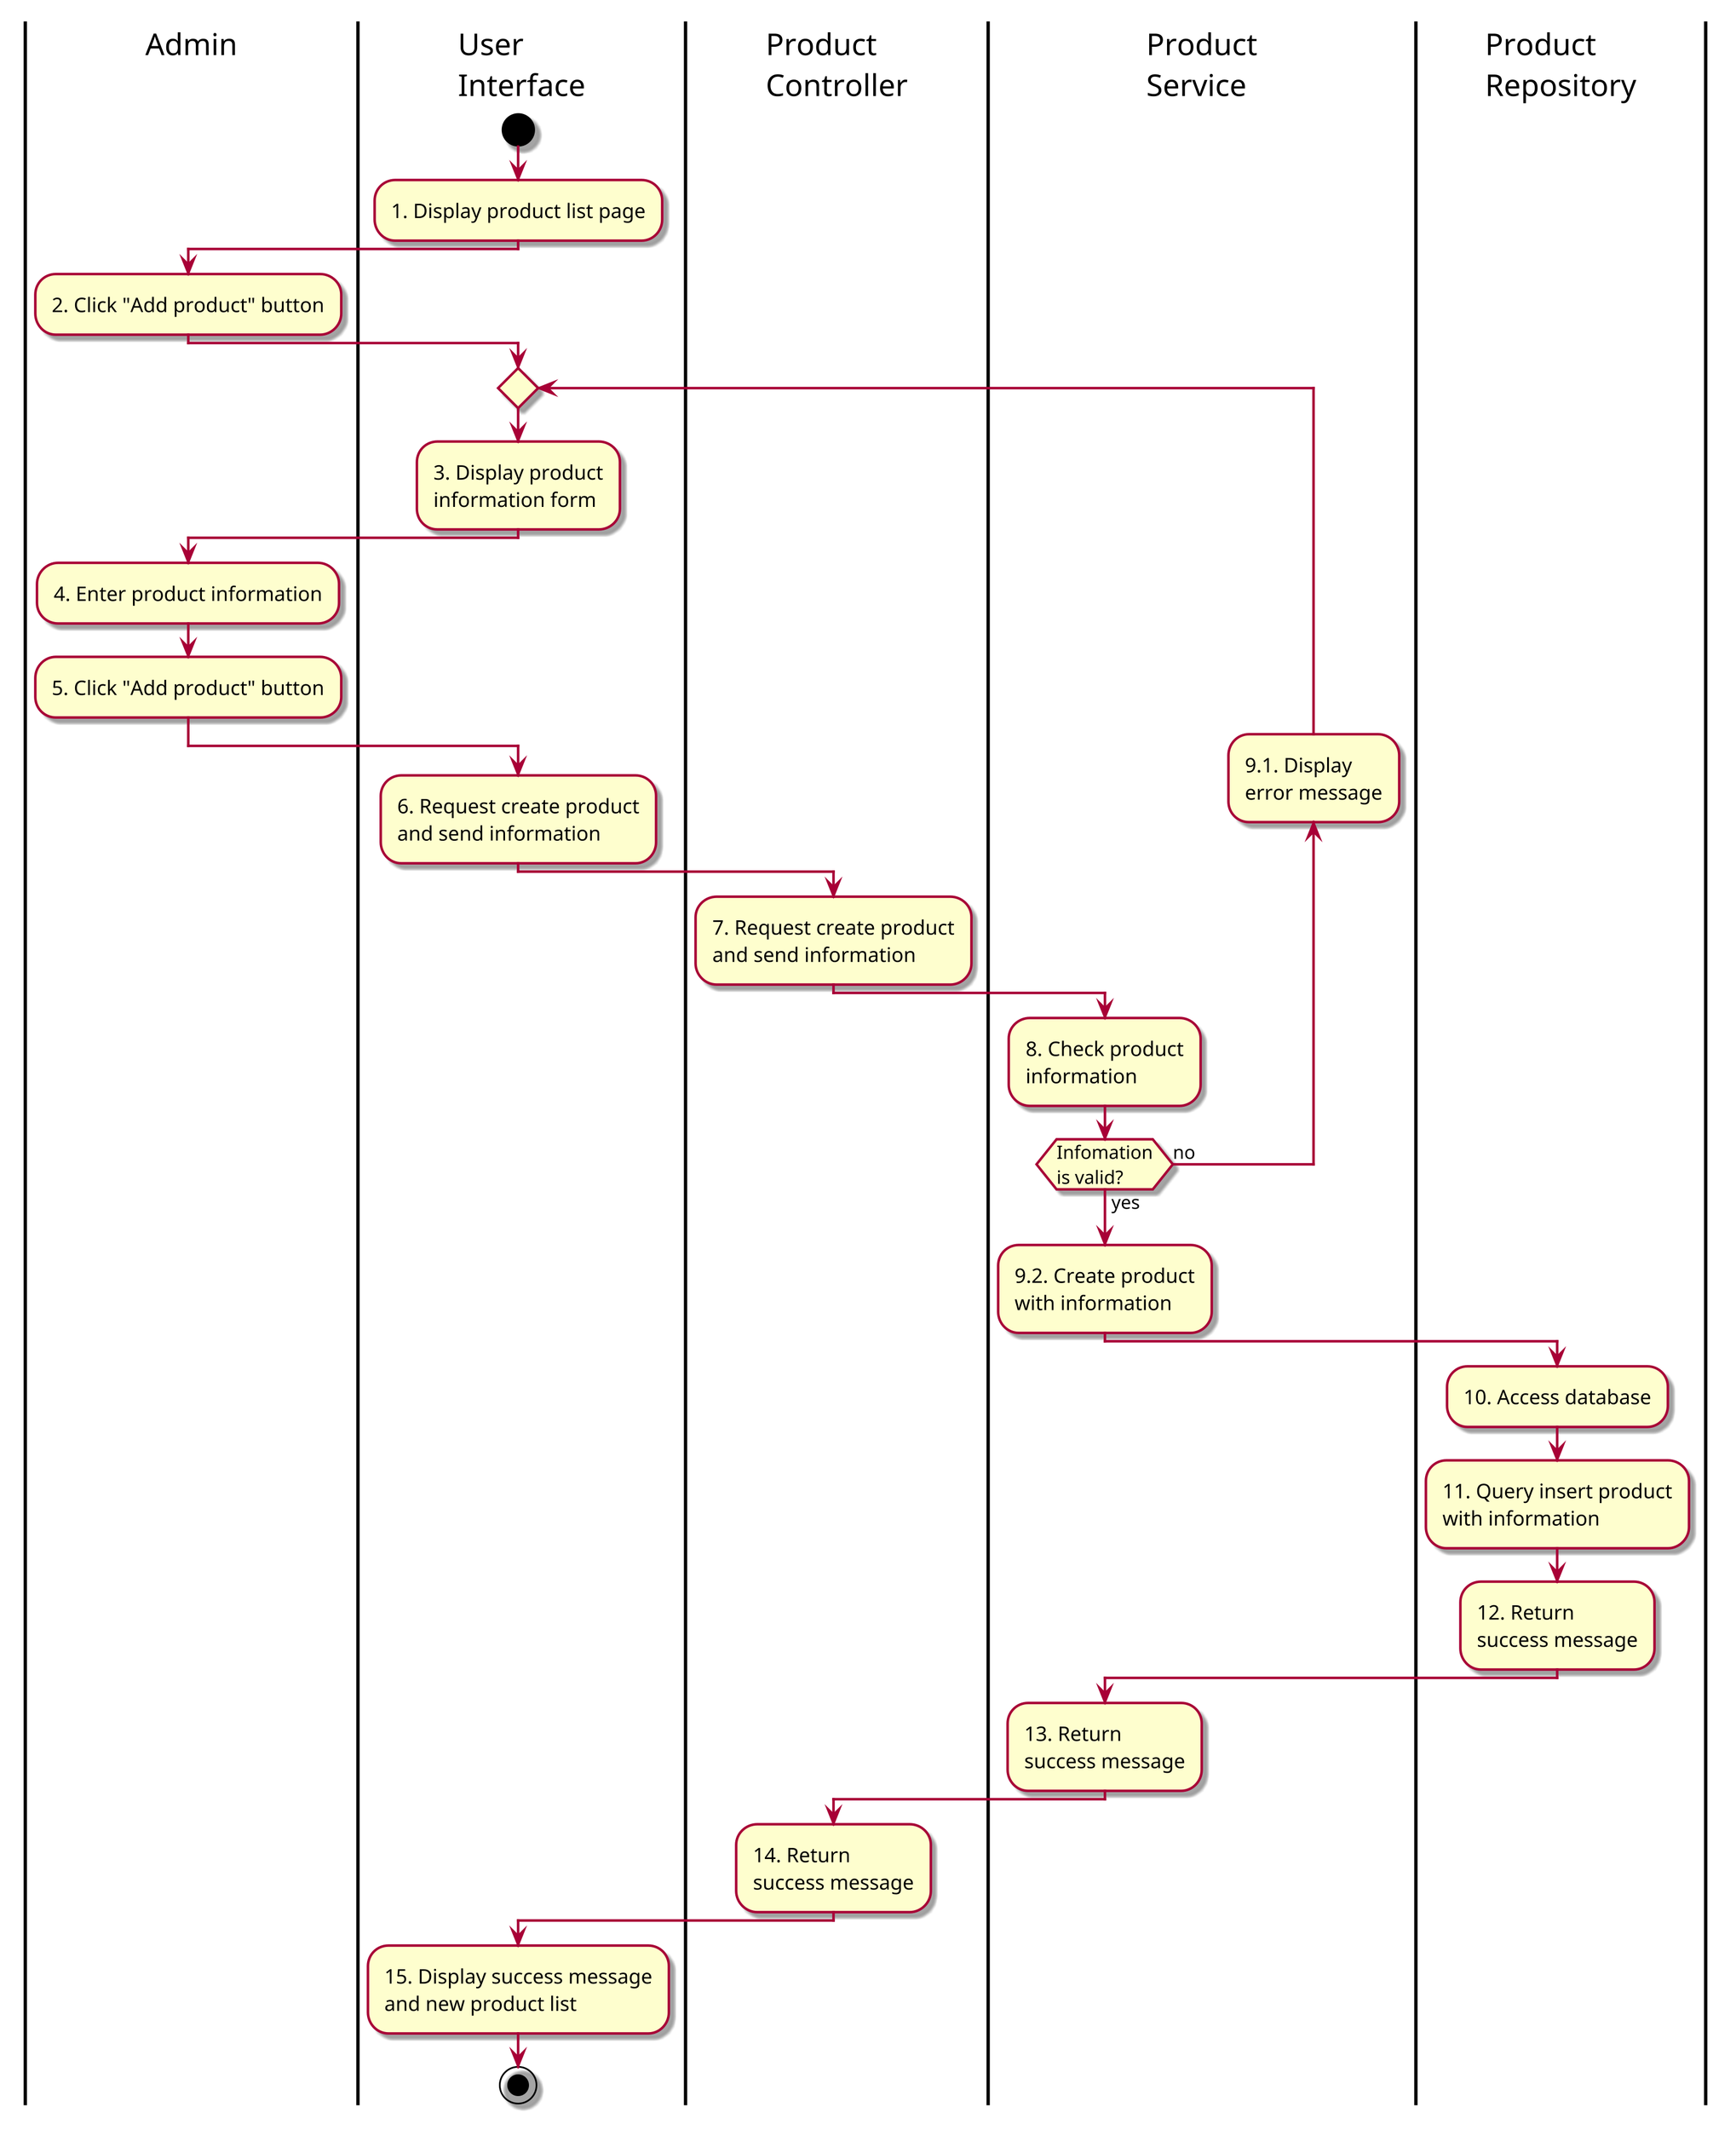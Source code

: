 @startuml ActAddProduct

skin rose
scale 3

|Admin|
|User\nInterface|
|Product\nController|
|Product\nService|
|Product\nRepository|
|User\nInterface|
start
:1. Display product list page;
|Admin|
:2. Click "Add product" button;
|User\nInterface|
repeat
:3. Display product\ninformation form;
|Admin|
:4. Enter product information;
:5. Click "Add product" button;
|User\nInterface|
:6. Request create product\nand send information;
|Product\nController|
:7. Request create product\nand send information;
|Product\nService|
:8. Check product\ninformation;
backward :9.1. Display\nerror message;
repeat while(Infomation\nis valid?) is(no) not(yes)
:9.2. Create product\nwith information;
|Product\nRepository|
:10. Access database;
:11. Query insert product\nwith information;
:12. Return\nsuccess message;
|Product\nService|
:13. Return\nsuccess message;
|Product\nController|
:14. Return\nsuccess message;
|User\nInterface|
:15. Display success message\nand new product list;
stop

@enduml